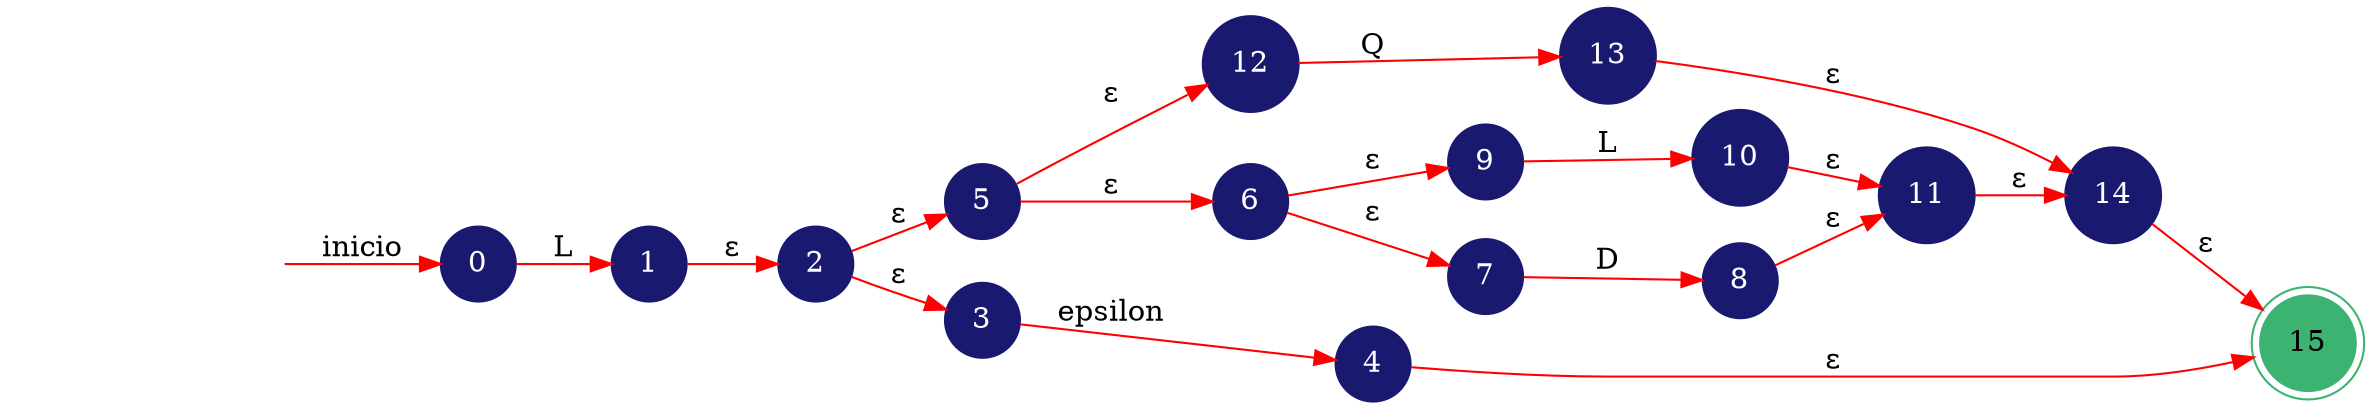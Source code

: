 digraph AUTOMATA{
	rankdir=LR;
	node [shape=doublecircle, style = filled,color = mediumseagreen]; 15;
	node [shape=circle];
	node [color=midnightblue,fontcolor=white];
	edge [color=red];
	secret_node [style=invis];
	secret_node -> 0 [label="inicio"];
	0 -> 1 [label="L"];
	1 -> 2 [label="ε"];
	2 -> 5 [label="ε"];
	2 -> 3 [label="ε"];
	3 -> 4 [label="epsilon"];
	4 -> 15 [label="ε"];
	5 -> 12 [label="ε"];
	5 -> 6 [label="ε"];
	6 -> 9 [label="ε"];
	6 -> 7 [label="ε"];
	7 -> 8 [label="D"];
	8 -> 11 [label="ε"];
	9 -> 10 [label="L"];
	10 -> 11 [label="ε"];
	11 -> 14 [label="ε"];
	12 -> 13 [label="Q"];
	13 -> 14 [label="ε"];
	14 -> 15 [label="ε"];
}